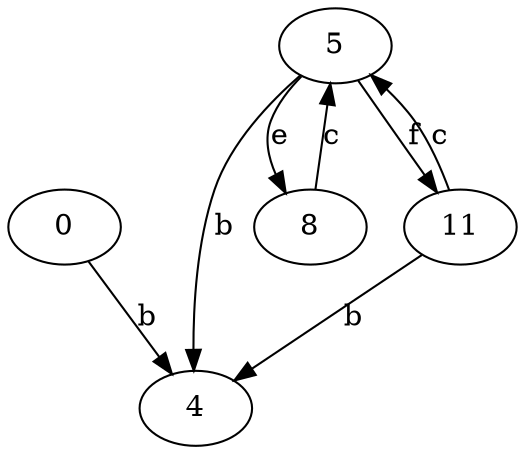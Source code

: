 strict digraph  {
0;
4;
5;
8;
11;
0 -> 4  [label=b];
5 -> 4  [label=b];
5 -> 8  [label=e];
5 -> 11  [label=f];
8 -> 5  [label=c];
11 -> 4  [label=b];
11 -> 5  [label=c];
}
